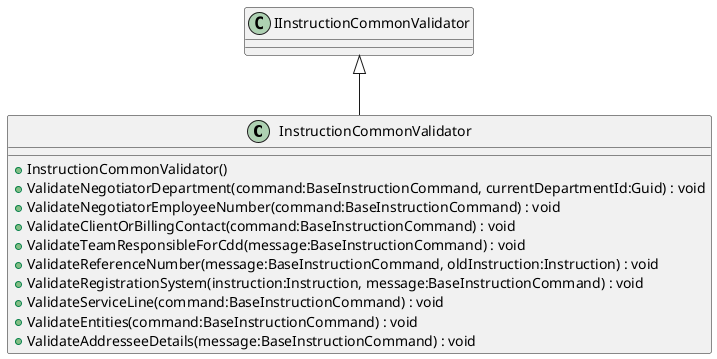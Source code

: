 @startuml
class InstructionCommonValidator {
'    + InstructionCommonValidator(entityValidator:IEntityValidator, userRepository:IGenericRepository<User>, departmentRepository:IGenericRepository<Department>, instructionBillingContactValidator:IInstructionBillingContactValidator, instructionClientContactValidator:IInstructionClientContactValidator, enumTypeItemRepository:IEnumTypeItemRepository, registrationSystemRepository:IReadGenericRepository<RegistrationSystem>)
    + InstructionCommonValidator()
    + ValidateNegotiatorDepartment(command:BaseInstructionCommand, currentDepartmentId:Guid) : void
    + ValidateNegotiatorEmployeeNumber(command:BaseInstructionCommand) : void
    + ValidateClientOrBillingContact(command:BaseInstructionCommand) : void
    + ValidateTeamResponsibleForCdd(message:BaseInstructionCommand) : void
    + ValidateReferenceNumber(message:BaseInstructionCommand, oldInstruction:Instruction) : void
    + ValidateRegistrationSystem(instruction:Instruction, message:BaseInstructionCommand) : void
    + ValidateServiceLine(command:BaseInstructionCommand) : void
    + ValidateEntities(command:BaseInstructionCommand) : void
    + ValidateAddresseeDetails(message:BaseInstructionCommand) : void
}
IInstructionCommonValidator <|-- InstructionCommonValidator
@enduml
